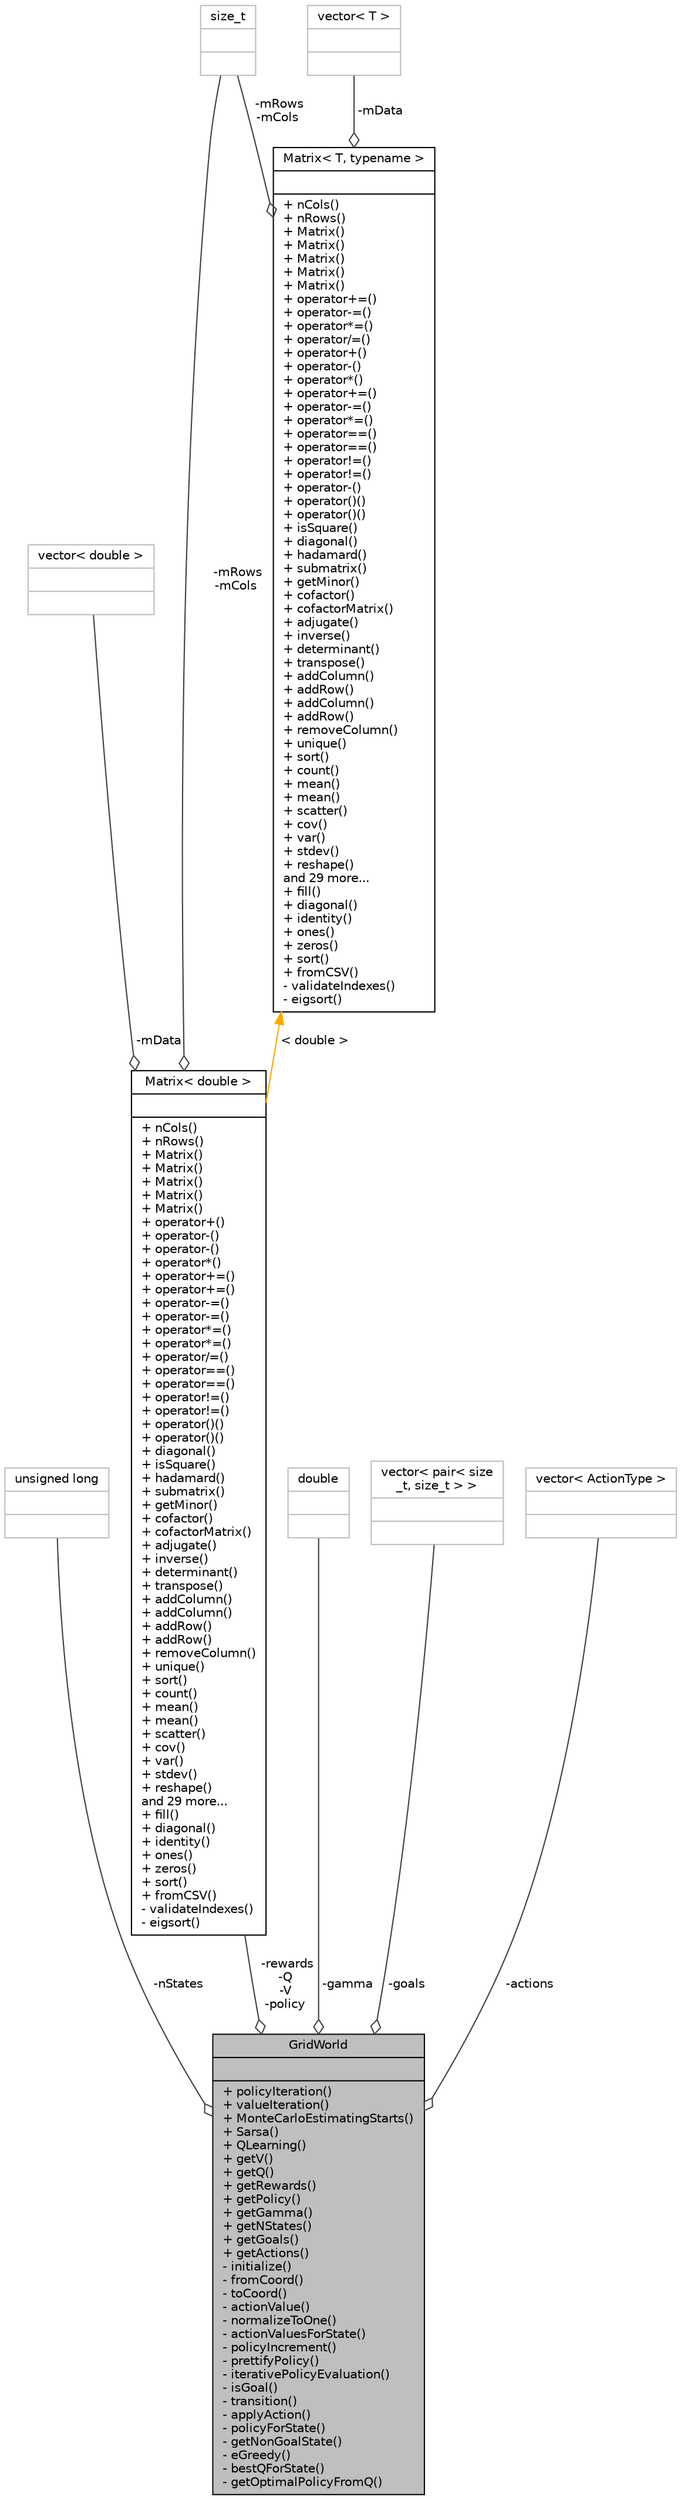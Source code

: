 digraph "GridWorld"
{
  bgcolor="transparent";
  edge [fontname="Helvetica",fontsize="10",labelfontname="Helvetica",labelfontsize="10"];
  node [fontname="Helvetica",fontsize="10",shape=record];
  Node1 [label="{GridWorld\n||+ policyIteration()\l+ valueIteration()\l+ MonteCarloEstimatingStarts()\l+ Sarsa()\l+ QLearning()\l+ getV()\l+ getQ()\l+ getRewards()\l+ getPolicy()\l+ getGamma()\l+ getNStates()\l+ getGoals()\l+ getActions()\l- initialize()\l- fromCoord()\l- toCoord()\l- actionValue()\l- normalizeToOne()\l- actionValuesForState()\l- policyIncrement()\l- prettifyPolicy()\l- iterativePolicyEvaluation()\l- isGoal()\l- transition()\l- applyAction()\l- policyForState()\l- getNonGoalState()\l- eGreedy()\l- bestQForState()\l- getOptimalPolicyFromQ()\l}",height=0.2,width=0.4,color="black", fillcolor="grey75", style="filled", fontcolor="black"];
  Node2 -> Node1 [color="grey25",fontsize="10",style="solid",label=" -nStates" ,arrowhead="odiamond",fontname="Helvetica"];
  Node2 [label="{unsigned long\n||}",height=0.2,width=0.4,color="grey75"];
  Node3 -> Node1 [color="grey25",fontsize="10",style="solid",label=" -rewards\n-Q\n-V\n-policy" ,arrowhead="odiamond",fontname="Helvetica"];
  Node3 [label="{Matrix\< double \>\n||+ nCols()\l+ nRows()\l+ Matrix()\l+ Matrix()\l+ Matrix()\l+ Matrix()\l+ Matrix()\l+ operator+()\l+ operator-()\l+ operator-()\l+ operator*()\l+ operator+=()\l+ operator+=()\l+ operator-=()\l+ operator-=()\l+ operator*=()\l+ operator*=()\l+ operator/=()\l+ operator==()\l+ operator==()\l+ operator!=()\l+ operator!=()\l+ operator()()\l+ operator()()\l+ diagonal()\l+ isSquare()\l+ hadamard()\l+ submatrix()\l+ getMinor()\l+ cofactor()\l+ cofactorMatrix()\l+ adjugate()\l+ inverse()\l+ determinant()\l+ transpose()\l+ addColumn()\l+ addColumn()\l+ addRow()\l+ addRow()\l+ removeColumn()\l+ unique()\l+ sort()\l+ count()\l+ mean()\l+ mean()\l+ scatter()\l+ cov()\l+ var()\l+ stdev()\l+ reshape()\land 29 more...\l+ fill()\l+ diagonal()\l+ identity()\l+ ones()\l+ zeros()\l+ sort()\l+ fromCSV()\l- validateIndexes()\l- eigsort()\l}",height=0.2,width=0.4,color="black",URL="$classMatrix.html"];
  Node4 -> Node3 [color="grey25",fontsize="10",style="solid",label=" -mData" ,arrowhead="odiamond",fontname="Helvetica"];
  Node4 [label="{vector\< double \>\n||}",height=0.2,width=0.4,color="grey75"];
  Node5 -> Node3 [color="grey25",fontsize="10",style="solid",label=" -mRows\n-mCols" ,arrowhead="odiamond",fontname="Helvetica"];
  Node5 [label="{size_t\n||}",height=0.2,width=0.4,color="grey75"];
  Node6 -> Node3 [dir="back",color="orange",fontsize="10",style="solid",label=" \< double \>" ,fontname="Helvetica"];
  Node6 [label="{Matrix\< T, typename \>\n||+ nCols()\l+ nRows()\l+ Matrix()\l+ Matrix()\l+ Matrix()\l+ Matrix()\l+ Matrix()\l+ operator+=()\l+ operator-=()\l+ operator*=()\l+ operator/=()\l+ operator+()\l+ operator-()\l+ operator*()\l+ operator+=()\l+ operator-=()\l+ operator*=()\l+ operator==()\l+ operator==()\l+ operator!=()\l+ operator!=()\l+ operator-()\l+ operator()()\l+ operator()()\l+ isSquare()\l+ diagonal()\l+ hadamard()\l+ submatrix()\l+ getMinor()\l+ cofactor()\l+ cofactorMatrix()\l+ adjugate()\l+ inverse()\l+ determinant()\l+ transpose()\l+ addColumn()\l+ addRow()\l+ addColumn()\l+ addRow()\l+ removeColumn()\l+ unique()\l+ sort()\l+ count()\l+ mean()\l+ mean()\l+ scatter()\l+ cov()\l+ var()\l+ stdev()\l+ reshape()\land 29 more...\l+ fill()\l+ diagonal()\l+ identity()\l+ ones()\l+ zeros()\l+ sort()\l+ fromCSV()\l- validateIndexes()\l- eigsort()\l}",height=0.2,width=0.4,color="black",URL="$classMatrix.html",tooltip="Matrix implementation, with a series of linear algebra functions. "];
  Node5 -> Node6 [color="grey25",fontsize="10",style="solid",label=" -mRows\n-mCols" ,arrowhead="odiamond",fontname="Helvetica"];
  Node7 -> Node6 [color="grey25",fontsize="10",style="solid",label=" -mData" ,arrowhead="odiamond",fontname="Helvetica"];
  Node7 [label="{vector\< T \>\n||}",height=0.2,width=0.4,color="grey75"];
  Node8 -> Node1 [color="grey25",fontsize="10",style="solid",label=" -gamma" ,arrowhead="odiamond",fontname="Helvetica"];
  Node8 [label="{double\n||}",height=0.2,width=0.4,color="grey75"];
  Node9 -> Node1 [color="grey25",fontsize="10",style="solid",label=" -goals" ,arrowhead="odiamond",fontname="Helvetica"];
  Node9 [label="{vector\< pair\< size\l_t, size_t \> \>\n||}",height=0.2,width=0.4,color="grey75"];
  Node10 -> Node1 [color="grey25",fontsize="10",style="solid",label=" -actions" ,arrowhead="odiamond",fontname="Helvetica"];
  Node10 [label="{vector\< ActionType \>\n||}",height=0.2,width=0.4,color="grey75"];
}
